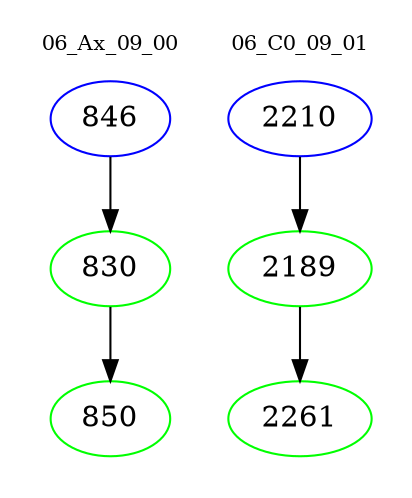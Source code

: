 digraph{
subgraph cluster_0 {
color = white
label = "06_Ax_09_00";
fontsize=10;
T0_846 [label="846", color="blue"]
T0_846 -> T0_830 [color="black"]
T0_830 [label="830", color="green"]
T0_830 -> T0_850 [color="black"]
T0_850 [label="850", color="green"]
}
subgraph cluster_1 {
color = white
label = "06_C0_09_01";
fontsize=10;
T1_2210 [label="2210", color="blue"]
T1_2210 -> T1_2189 [color="black"]
T1_2189 [label="2189", color="green"]
T1_2189 -> T1_2261 [color="black"]
T1_2261 [label="2261", color="green"]
}
}
